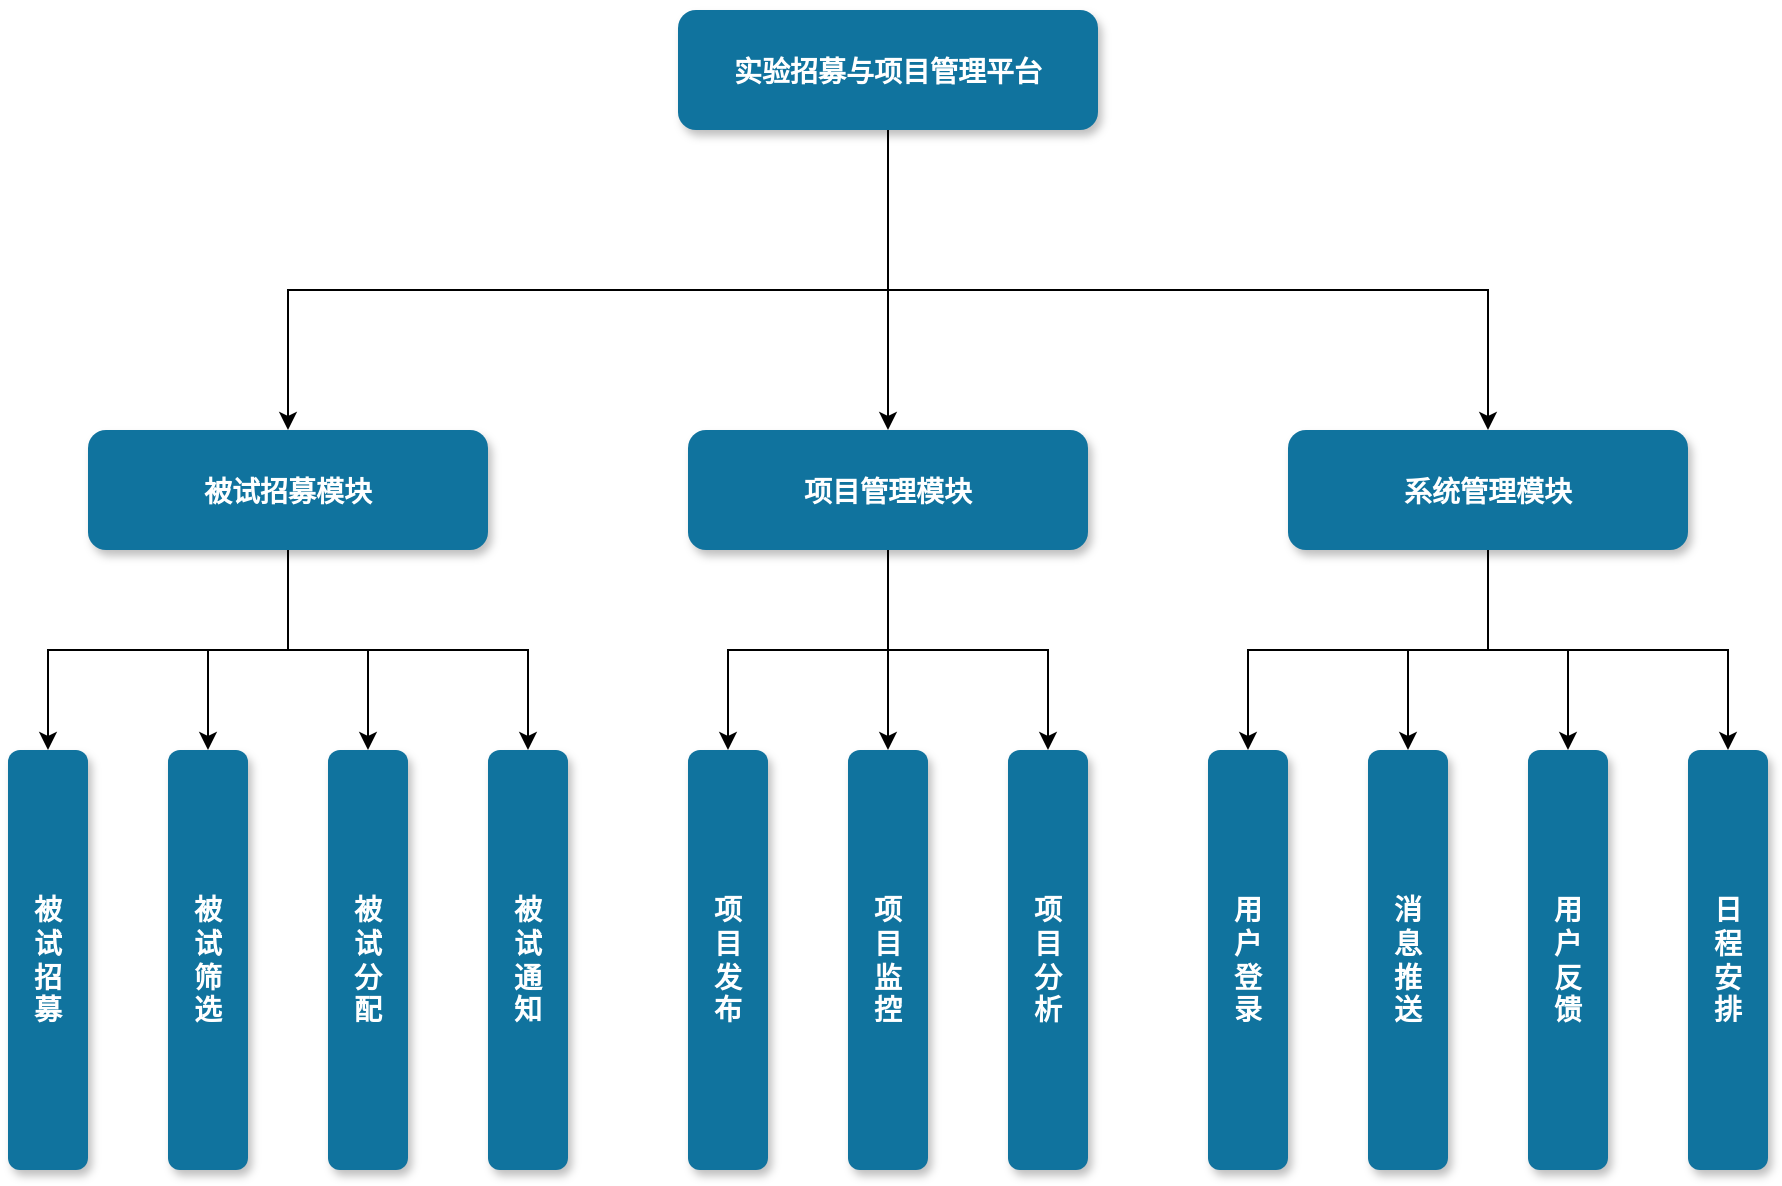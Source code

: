 <mxfile version="22.1.2" type="github">
  <diagram name="Page-1" id="97916047-d0de-89f5-080d-49f4d83e522f">
    <mxGraphModel dx="1362" dy="981" grid="1" gridSize="10" guides="1" tooltips="1" connect="1" arrows="1" fold="1" page="1" pageScale="1.5" pageWidth="1169" pageHeight="827" background="none" math="0" shadow="0">
      <root>
        <mxCell id="0" />
        <mxCell id="1" parent="0" />
        <mxCell id="l2Q2aSxZdJEc-GcnOcNp-60" style="edgeStyle=orthogonalEdgeStyle;rounded=0;orthogonalLoop=1;jettySize=auto;html=1;entryX=0.5;entryY=1;entryDx=0;entryDy=0;" edge="1" parent="1" source="2" target="l2Q2aSxZdJEc-GcnOcNp-58">
          <mxGeometry relative="1" as="geometry">
            <Array as="points">
              <mxPoint x="820" y="180" />
              <mxPoint x="520" y="180" />
            </Array>
          </mxGeometry>
        </mxCell>
        <mxCell id="l2Q2aSxZdJEc-GcnOcNp-61" style="edgeStyle=orthogonalEdgeStyle;rounded=0;orthogonalLoop=1;jettySize=auto;html=1;entryX=0.5;entryY=1;entryDx=0;entryDy=0;exitX=0.5;exitY=0;exitDx=0;exitDy=0;" edge="1" parent="1" source="2" target="l2Q2aSxZdJEc-GcnOcNp-59">
          <mxGeometry relative="1" as="geometry">
            <Array as="points">
              <mxPoint x="820" y="140" />
              <mxPoint x="820" y="140" />
            </Array>
          </mxGeometry>
        </mxCell>
        <mxCell id="l2Q2aSxZdJEc-GcnOcNp-80" style="edgeStyle=orthogonalEdgeStyle;rounded=0;orthogonalLoop=1;jettySize=auto;html=1;exitX=0.5;exitY=0;exitDx=0;exitDy=0;" edge="1" parent="1" source="2" target="l2Q2aSxZdJEc-GcnOcNp-79">
          <mxGeometry relative="1" as="geometry">
            <Array as="points">
              <mxPoint x="820" y="100" />
              <mxPoint x="820" y="180" />
              <mxPoint x="1120" y="180" />
            </Array>
          </mxGeometry>
        </mxCell>
        <mxCell id="2" value="实验招募与项目管理平台" style="rounded=1;fillColor=#10739E;strokeColor=none;shadow=1;gradientColor=none;fontStyle=1;fontColor=#FFFFFF;fontSize=14;direction=west;" parent="1" vertex="1">
          <mxGeometry x="715" y="40" width="210" height="60" as="geometry" />
        </mxCell>
        <mxCell id="l2Q2aSxZdJEc-GcnOcNp-71" style="edgeStyle=orthogonalEdgeStyle;rounded=0;orthogonalLoop=1;jettySize=auto;html=1;" edge="1" parent="1" source="l2Q2aSxZdJEc-GcnOcNp-58" target="l2Q2aSxZdJEc-GcnOcNp-62">
          <mxGeometry relative="1" as="geometry" />
        </mxCell>
        <mxCell id="l2Q2aSxZdJEc-GcnOcNp-72" style="edgeStyle=orthogonalEdgeStyle;rounded=0;orthogonalLoop=1;jettySize=auto;html=1;entryX=0.5;entryY=1;entryDx=0;entryDy=0;" edge="1" parent="1" source="l2Q2aSxZdJEc-GcnOcNp-58" target="l2Q2aSxZdJEc-GcnOcNp-63">
          <mxGeometry relative="1" as="geometry">
            <mxPoint x="470" y="360" as="targetPoint" />
          </mxGeometry>
        </mxCell>
        <mxCell id="l2Q2aSxZdJEc-GcnOcNp-73" style="edgeStyle=orthogonalEdgeStyle;rounded=0;orthogonalLoop=1;jettySize=auto;html=1;entryX=0.5;entryY=1;entryDx=0;entryDy=0;" edge="1" parent="1" source="l2Q2aSxZdJEc-GcnOcNp-58" target="l2Q2aSxZdJEc-GcnOcNp-64">
          <mxGeometry relative="1" as="geometry">
            <mxPoint x="570" y="360" as="targetPoint" />
          </mxGeometry>
        </mxCell>
        <mxCell id="l2Q2aSxZdJEc-GcnOcNp-74" style="edgeStyle=orthogonalEdgeStyle;rounded=0;orthogonalLoop=1;jettySize=auto;html=1;entryX=0.5;entryY=1;entryDx=0;entryDy=0;" edge="1" parent="1" source="l2Q2aSxZdJEc-GcnOcNp-58" target="l2Q2aSxZdJEc-GcnOcNp-65">
          <mxGeometry relative="1" as="geometry" />
        </mxCell>
        <mxCell id="l2Q2aSxZdJEc-GcnOcNp-58" value="被试招募模块" style="rounded=1;fillColor=#10739E;strokeColor=none;shadow=1;gradientColor=none;fontStyle=1;fontColor=#FFFFFF;fontSize=14;direction=west;" vertex="1" parent="1">
          <mxGeometry x="420" y="250" width="200" height="60" as="geometry" />
        </mxCell>
        <mxCell id="l2Q2aSxZdJEc-GcnOcNp-76" style="edgeStyle=orthogonalEdgeStyle;rounded=0;orthogonalLoop=1;jettySize=auto;html=1;entryX=0.5;entryY=1;entryDx=0;entryDy=0;" edge="1" parent="1" source="l2Q2aSxZdJEc-GcnOcNp-59" target="l2Q2aSxZdJEc-GcnOcNp-67">
          <mxGeometry relative="1" as="geometry" />
        </mxCell>
        <mxCell id="l2Q2aSxZdJEc-GcnOcNp-77" style="edgeStyle=orthogonalEdgeStyle;rounded=0;orthogonalLoop=1;jettySize=auto;html=1;entryX=0.5;entryY=1;entryDx=0;entryDy=0;" edge="1" parent="1" source="l2Q2aSxZdJEc-GcnOcNp-59" target="l2Q2aSxZdJEc-GcnOcNp-68">
          <mxGeometry relative="1" as="geometry" />
        </mxCell>
        <mxCell id="l2Q2aSxZdJEc-GcnOcNp-78" style="edgeStyle=orthogonalEdgeStyle;rounded=0;orthogonalLoop=1;jettySize=auto;html=1;entryX=0.5;entryY=1;entryDx=0;entryDy=0;" edge="1" parent="1" source="l2Q2aSxZdJEc-GcnOcNp-59" target="l2Q2aSxZdJEc-GcnOcNp-69">
          <mxGeometry relative="1" as="geometry" />
        </mxCell>
        <mxCell id="l2Q2aSxZdJEc-GcnOcNp-59" value="项目管理模块" style="rounded=1;fillColor=#10739E;strokeColor=none;shadow=1;gradientColor=none;fontStyle=1;fontColor=#FFFFFF;fontSize=14;direction=west;" vertex="1" parent="1">
          <mxGeometry x="720" y="250" width="200" height="60" as="geometry" />
        </mxCell>
        <mxCell id="l2Q2aSxZdJEc-GcnOcNp-62" value="被试招募" style="rounded=1;fillColor=#10739E;strokeColor=none;shadow=1;gradientColor=none;fontStyle=1;fontColor=#FFFFFF;fontSize=14;direction=west;whiteSpace=wrap;spacingLeft=8;spacingRight=8;" vertex="1" parent="1">
          <mxGeometry x="380" y="410" width="40" height="210" as="geometry" />
        </mxCell>
        <mxCell id="l2Q2aSxZdJEc-GcnOcNp-63" value="被试筛选" style="rounded=1;fillColor=#10739E;strokeColor=none;shadow=1;gradientColor=none;fontStyle=1;fontColor=#FFFFFF;fontSize=14;direction=west;whiteSpace=wrap;spacingLeft=8;spacingRight=8;" vertex="1" parent="1">
          <mxGeometry x="460" y="410" width="40" height="210" as="geometry" />
        </mxCell>
        <mxCell id="l2Q2aSxZdJEc-GcnOcNp-64" value="被试分配" style="rounded=1;fillColor=#10739E;strokeColor=none;shadow=1;gradientColor=none;fontStyle=1;fontColor=#FFFFFF;fontSize=14;direction=west;whiteSpace=wrap;spacingLeft=8;spacingRight=8;" vertex="1" parent="1">
          <mxGeometry x="540" y="410" width="40" height="210" as="geometry" />
        </mxCell>
        <mxCell id="l2Q2aSxZdJEc-GcnOcNp-65" value="被试通知" style="rounded=1;fillColor=#10739E;strokeColor=none;shadow=1;gradientColor=none;fontStyle=1;fontColor=#FFFFFF;fontSize=14;direction=west;whiteSpace=wrap;spacingLeft=8;spacingRight=8;" vertex="1" parent="1">
          <mxGeometry x="620" y="410" width="40" height="210" as="geometry" />
        </mxCell>
        <mxCell id="l2Q2aSxZdJEc-GcnOcNp-67" value="项目发布" style="rounded=1;fillColor=#10739E;strokeColor=none;shadow=1;gradientColor=none;fontStyle=1;fontColor=#FFFFFF;fontSize=14;direction=west;whiteSpace=wrap;spacingLeft=8;spacingRight=8;" vertex="1" parent="1">
          <mxGeometry x="720" y="410" width="40" height="210" as="geometry" />
        </mxCell>
        <mxCell id="l2Q2aSxZdJEc-GcnOcNp-68" value="项目监控" style="rounded=1;fillColor=#10739E;strokeColor=none;shadow=1;gradientColor=none;fontStyle=1;fontColor=#FFFFFF;fontSize=14;direction=west;whiteSpace=wrap;spacingLeft=8;spacingRight=8;" vertex="1" parent="1">
          <mxGeometry x="800" y="410" width="40" height="210" as="geometry" />
        </mxCell>
        <mxCell id="l2Q2aSxZdJEc-GcnOcNp-69" value="项目分析" style="rounded=1;fillColor=#10739E;strokeColor=none;shadow=1;gradientColor=none;fontStyle=1;fontColor=#FFFFFF;fontSize=14;direction=west;whiteSpace=wrap;spacingLeft=8;spacingRight=8;" vertex="1" parent="1">
          <mxGeometry x="880" y="410" width="40" height="210" as="geometry" />
        </mxCell>
        <mxCell id="l2Q2aSxZdJEc-GcnOcNp-88" style="edgeStyle=orthogonalEdgeStyle;rounded=0;orthogonalLoop=1;jettySize=auto;html=1;" edge="1" parent="1" source="l2Q2aSxZdJEc-GcnOcNp-79" target="l2Q2aSxZdJEc-GcnOcNp-87">
          <mxGeometry relative="1" as="geometry" />
        </mxCell>
        <mxCell id="l2Q2aSxZdJEc-GcnOcNp-79" value="系统管理模块" style="rounded=1;fillColor=#10739E;strokeColor=none;shadow=1;gradientColor=none;fontStyle=1;fontColor=#FFFFFF;fontSize=14;direction=west;" vertex="1" parent="1">
          <mxGeometry x="1020" y="250" width="200" height="60" as="geometry" />
        </mxCell>
        <mxCell id="l2Q2aSxZdJEc-GcnOcNp-81" style="edgeStyle=orthogonalEdgeStyle;rounded=0;orthogonalLoop=1;jettySize=auto;html=1;entryX=0.5;entryY=1;entryDx=0;entryDy=0;" edge="1" parent="1" target="l2Q2aSxZdJEc-GcnOcNp-84" source="l2Q2aSxZdJEc-GcnOcNp-79">
          <mxGeometry relative="1" as="geometry">
            <mxPoint x="1120" y="310" as="sourcePoint" />
          </mxGeometry>
        </mxCell>
        <mxCell id="l2Q2aSxZdJEc-GcnOcNp-82" style="edgeStyle=orthogonalEdgeStyle;rounded=0;orthogonalLoop=1;jettySize=auto;html=1;entryX=0.5;entryY=1;entryDx=0;entryDy=0;" edge="1" parent="1" target="l2Q2aSxZdJEc-GcnOcNp-85" source="l2Q2aSxZdJEc-GcnOcNp-79">
          <mxGeometry relative="1" as="geometry">
            <mxPoint x="1120" y="310" as="sourcePoint" />
          </mxGeometry>
        </mxCell>
        <mxCell id="l2Q2aSxZdJEc-GcnOcNp-83" style="edgeStyle=orthogonalEdgeStyle;rounded=0;orthogonalLoop=1;jettySize=auto;html=1;entryX=0.5;entryY=1;entryDx=0;entryDy=0;" edge="1" parent="1" target="l2Q2aSxZdJEc-GcnOcNp-86" source="l2Q2aSxZdJEc-GcnOcNp-79">
          <mxGeometry relative="1" as="geometry">
            <mxPoint x="1120" y="310" as="sourcePoint" />
          </mxGeometry>
        </mxCell>
        <mxCell id="l2Q2aSxZdJEc-GcnOcNp-84" value="用户登录" style="rounded=1;fillColor=#10739E;strokeColor=none;shadow=1;gradientColor=none;fontStyle=1;fontColor=#FFFFFF;fontSize=14;direction=west;whiteSpace=wrap;spacingLeft=8;spacingRight=8;" vertex="1" parent="1">
          <mxGeometry x="980" y="410" width="40" height="210" as="geometry" />
        </mxCell>
        <mxCell id="l2Q2aSxZdJEc-GcnOcNp-85" value="消息推送" style="rounded=1;fillColor=#10739E;strokeColor=none;shadow=1;gradientColor=none;fontStyle=1;fontColor=#FFFFFF;fontSize=14;direction=west;whiteSpace=wrap;spacingLeft=8;spacingRight=8;" vertex="1" parent="1">
          <mxGeometry x="1060" y="410" width="40" height="210" as="geometry" />
        </mxCell>
        <mxCell id="l2Q2aSxZdJEc-GcnOcNp-86" value="用户反馈" style="rounded=1;fillColor=#10739E;strokeColor=none;shadow=1;gradientColor=none;fontStyle=1;fontColor=#FFFFFF;fontSize=14;direction=west;whiteSpace=wrap;spacingLeft=8;spacingRight=8;" vertex="1" parent="1">
          <mxGeometry x="1140" y="410" width="40" height="210" as="geometry" />
        </mxCell>
        <mxCell id="l2Q2aSxZdJEc-GcnOcNp-87" value="日程安排" style="rounded=1;fillColor=#10739E;strokeColor=none;shadow=1;gradientColor=none;fontStyle=1;fontColor=#FFFFFF;fontSize=14;direction=west;whiteSpace=wrap;spacingLeft=8;spacingRight=8;" vertex="1" parent="1">
          <mxGeometry x="1220" y="410" width="40" height="210" as="geometry" />
        </mxCell>
      </root>
    </mxGraphModel>
  </diagram>
</mxfile>
